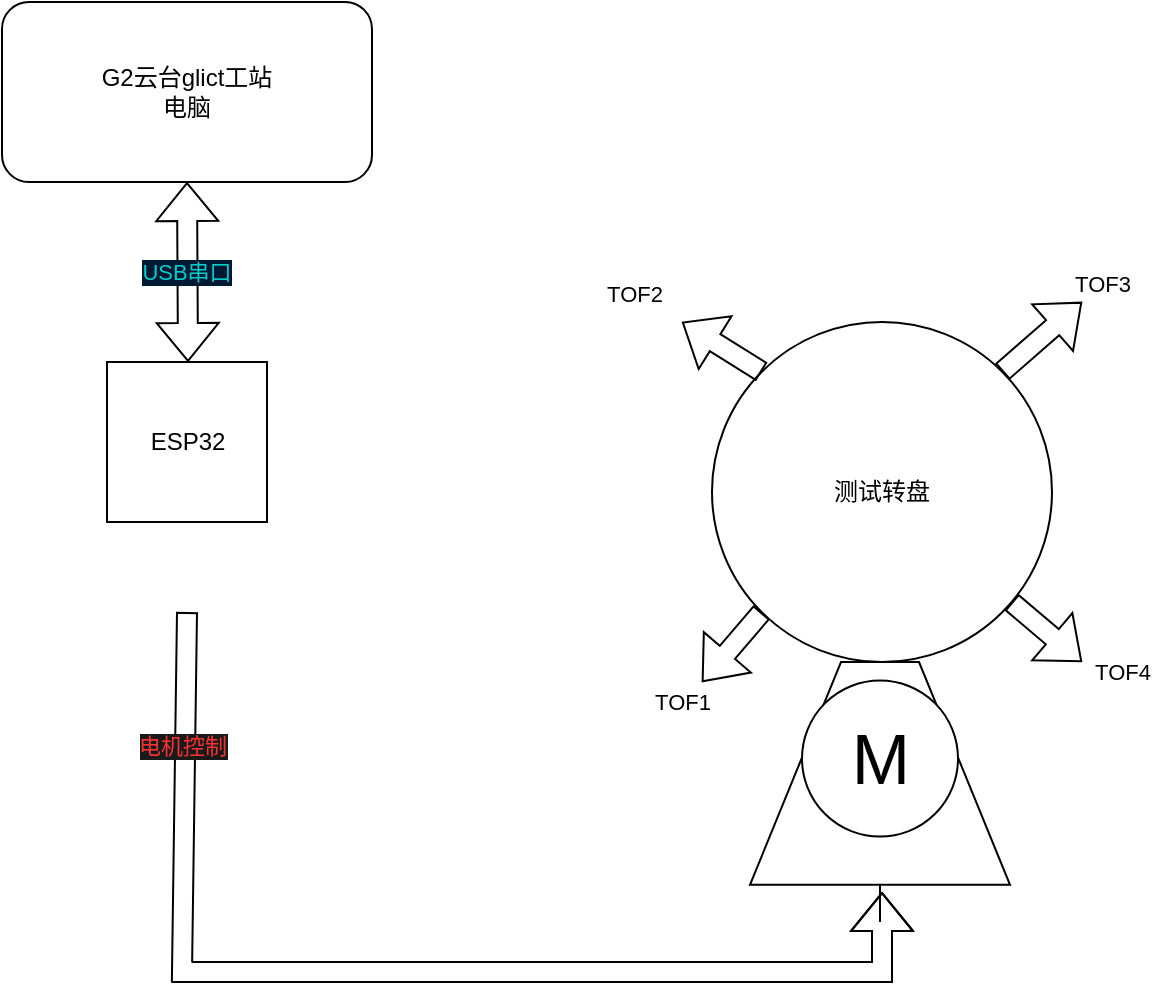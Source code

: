 <mxfile version="28.2.7">
  <diagram id="C5RBs43oDa-KdzZeNtuy" name="Page-1">
    <mxGraphModel dx="950" dy="521" grid="1" gridSize="10" guides="1" tooltips="1" connect="1" arrows="1" fold="1" page="1" pageScale="1" pageWidth="827" pageHeight="1169" math="0" shadow="0">
      <root>
        <mxCell id="WIyWlLk6GJQsqaUBKTNV-0" />
        <mxCell id="WIyWlLk6GJQsqaUBKTNV-1" parent="WIyWlLk6GJQsqaUBKTNV-0" />
        <mxCell id="WIyWlLk6GJQsqaUBKTNV-3" value="G2云台glict工站&lt;div&gt;电脑&lt;/div&gt;" style="rounded=1;whiteSpace=wrap;html=1;fontSize=12;glass=0;strokeWidth=1;shadow=0;" parent="WIyWlLk6GJQsqaUBKTNV-1" vertex="1">
          <mxGeometry x="40" y="30" width="185" height="90" as="geometry" />
        </mxCell>
        <mxCell id="6_Co9M0bwZ1HitSA6oAc-6" value="" style="shape=flexArrow;endArrow=classic;startArrow=classic;html=1;rounded=0;entryX=0.5;entryY=1;entryDx=0;entryDy=0;" edge="1" parent="WIyWlLk6GJQsqaUBKTNV-1" target="WIyWlLk6GJQsqaUBKTNV-3">
          <mxGeometry width="100" height="100" relative="1" as="geometry">
            <mxPoint x="133" y="210" as="sourcePoint" />
            <mxPoint x="290" y="240" as="targetPoint" />
          </mxGeometry>
        </mxCell>
        <mxCell id="6_Co9M0bwZ1HitSA6oAc-7" value="USB串口" style="edgeLabel;html=1;align=center;verticalAlign=middle;resizable=0;points=[];fontColor=#00CCCC;labelBackgroundColor=#001933;" vertex="1" connectable="0" parent="6_Co9M0bwZ1HitSA6oAc-6">
          <mxGeometry x="-0.003" y="1" relative="1" as="geometry">
            <mxPoint as="offset" />
          </mxGeometry>
        </mxCell>
        <mxCell id="6_Co9M0bwZ1HitSA6oAc-8" value="ESP32" style="whiteSpace=wrap;html=1;aspect=fixed;" vertex="1" parent="WIyWlLk6GJQsqaUBKTNV-1">
          <mxGeometry x="92.5" y="210" width="80" height="80" as="geometry" />
        </mxCell>
        <mxCell id="6_Co9M0bwZ1HitSA6oAc-9" value="测试转盘" style="ellipse;whiteSpace=wrap;html=1;aspect=fixed;" vertex="1" parent="WIyWlLk6GJQsqaUBKTNV-1">
          <mxGeometry x="395" y="190" width="170" height="170" as="geometry" />
        </mxCell>
        <mxCell id="6_Co9M0bwZ1HitSA6oAc-12" value="" style="group" vertex="1" connectable="0" parent="WIyWlLk6GJQsqaUBKTNV-1">
          <mxGeometry x="414" y="360" width="130" height="130" as="geometry" />
        </mxCell>
        <mxCell id="6_Co9M0bwZ1HitSA6oAc-11" value="" style="verticalLabelPosition=bottom;align=center;dashed=0;html=1;verticalAlign=top;shape=mxgraph.pid.engines.turbine;direction=south;" vertex="1" parent="6_Co9M0bwZ1HitSA6oAc-12">
          <mxGeometry width="130" height="130" as="geometry" />
        </mxCell>
        <mxCell id="6_Co9M0bwZ1HitSA6oAc-10" value="M" style="verticalLabelPosition=middle;shadow=0;dashed=0;align=center;html=1;verticalAlign=middle;strokeWidth=1;shape=ellipse;aspect=fixed;fontSize=35;" vertex="1" parent="6_Co9M0bwZ1HitSA6oAc-12">
          <mxGeometry x="26" y="9.286" width="78" height="78" as="geometry" />
        </mxCell>
        <mxCell id="6_Co9M0bwZ1HitSA6oAc-13" value="" style="shape=flexArrow;endArrow=classic;html=1;rounded=0;exitX=0.5;exitY=1;exitDx=0;exitDy=0;" edge="1" parent="WIyWlLk6GJQsqaUBKTNV-1">
          <mxGeometry width="50" height="50" relative="1" as="geometry">
            <mxPoint x="132.5" y="335" as="sourcePoint" />
            <mxPoint x="480" y="475" as="targetPoint" />
            <Array as="points">
              <mxPoint x="130" y="515" />
              <mxPoint x="310" y="515" />
              <mxPoint x="480" y="515" />
            </Array>
          </mxGeometry>
        </mxCell>
        <mxCell id="6_Co9M0bwZ1HitSA6oAc-14" value="电机控制" style="edgeLabel;html=1;align=center;verticalAlign=middle;resizable=0;points=[];fontColor=#FF3333;labelBackgroundColor=#1A1A1A;" vertex="1" connectable="0" parent="6_Co9M0bwZ1HitSA6oAc-13">
          <mxGeometry x="-0.767" y="-2" relative="1" as="geometry">
            <mxPoint as="offset" />
          </mxGeometry>
        </mxCell>
        <mxCell id="6_Co9M0bwZ1HitSA6oAc-15" value="" style="shape=flexArrow;endArrow=classic;html=1;rounded=0;exitX=0;exitY=1;exitDx=0;exitDy=0;" edge="1" parent="WIyWlLk6GJQsqaUBKTNV-1" source="6_Co9M0bwZ1HitSA6oAc-9">
          <mxGeometry width="50" height="50" relative="1" as="geometry">
            <mxPoint x="280" y="310" as="sourcePoint" />
            <mxPoint x="390" y="370" as="targetPoint" />
          </mxGeometry>
        </mxCell>
        <mxCell id="6_Co9M0bwZ1HitSA6oAc-16" value="TOF1" style="edgeLabel;html=1;align=center;verticalAlign=middle;resizable=0;points=[];" vertex="1" connectable="0" parent="6_Co9M0bwZ1HitSA6oAc-15">
          <mxGeometry x="0.578" y="1" relative="1" as="geometry">
            <mxPoint x="-17" y="16" as="offset" />
          </mxGeometry>
        </mxCell>
        <mxCell id="6_Co9M0bwZ1HitSA6oAc-18" value="" style="shape=flexArrow;endArrow=classic;html=1;rounded=0;exitX=0;exitY=0;exitDx=0;exitDy=0;" edge="1" parent="WIyWlLk6GJQsqaUBKTNV-1" source="6_Co9M0bwZ1HitSA6oAc-9">
          <mxGeometry width="50" height="50" relative="1" as="geometry">
            <mxPoint x="370" y="270" as="sourcePoint" />
            <mxPoint x="380" y="190" as="targetPoint" />
          </mxGeometry>
        </mxCell>
        <mxCell id="6_Co9M0bwZ1HitSA6oAc-19" value="TOF2" style="edgeLabel;html=1;align=center;verticalAlign=middle;resizable=0;points=[];" vertex="1" connectable="0" parent="6_Co9M0bwZ1HitSA6oAc-18">
          <mxGeometry x="0.578" y="1" relative="1" as="geometry">
            <mxPoint x="-32" y="-20" as="offset" />
          </mxGeometry>
        </mxCell>
        <mxCell id="6_Co9M0bwZ1HitSA6oAc-20" value="" style="shape=flexArrow;endArrow=classic;html=1;rounded=0;" edge="1" parent="WIyWlLk6GJQsqaUBKTNV-1" source="6_Co9M0bwZ1HitSA6oAc-9">
          <mxGeometry width="50" height="50" relative="1" as="geometry">
            <mxPoint x="620" y="325" as="sourcePoint" />
            <mxPoint x="580" y="360" as="targetPoint" />
          </mxGeometry>
        </mxCell>
        <mxCell id="6_Co9M0bwZ1HitSA6oAc-21" value="TOF4" style="edgeLabel;html=1;align=center;verticalAlign=middle;resizable=0;points=[];" vertex="1" connectable="0" parent="6_Co9M0bwZ1HitSA6oAc-20">
          <mxGeometry x="0.578" y="1" relative="1" as="geometry">
            <mxPoint x="27" y="12" as="offset" />
          </mxGeometry>
        </mxCell>
        <mxCell id="6_Co9M0bwZ1HitSA6oAc-22" value="" style="shape=flexArrow;endArrow=classic;html=1;rounded=0;exitX=1;exitY=0;exitDx=0;exitDy=0;" edge="1" parent="WIyWlLk6GJQsqaUBKTNV-1" source="6_Co9M0bwZ1HitSA6oAc-9">
          <mxGeometry width="50" height="50" relative="1" as="geometry">
            <mxPoint x="620" y="205" as="sourcePoint" />
            <mxPoint x="580" y="180" as="targetPoint" />
          </mxGeometry>
        </mxCell>
        <mxCell id="6_Co9M0bwZ1HitSA6oAc-23" value="TOF3" style="edgeLabel;html=1;align=center;verticalAlign=middle;resizable=0;points=[];" vertex="1" connectable="0" parent="6_Co9M0bwZ1HitSA6oAc-22">
          <mxGeometry x="0.578" y="1" relative="1" as="geometry">
            <mxPoint x="19" y="-16" as="offset" />
          </mxGeometry>
        </mxCell>
      </root>
    </mxGraphModel>
  </diagram>
</mxfile>
